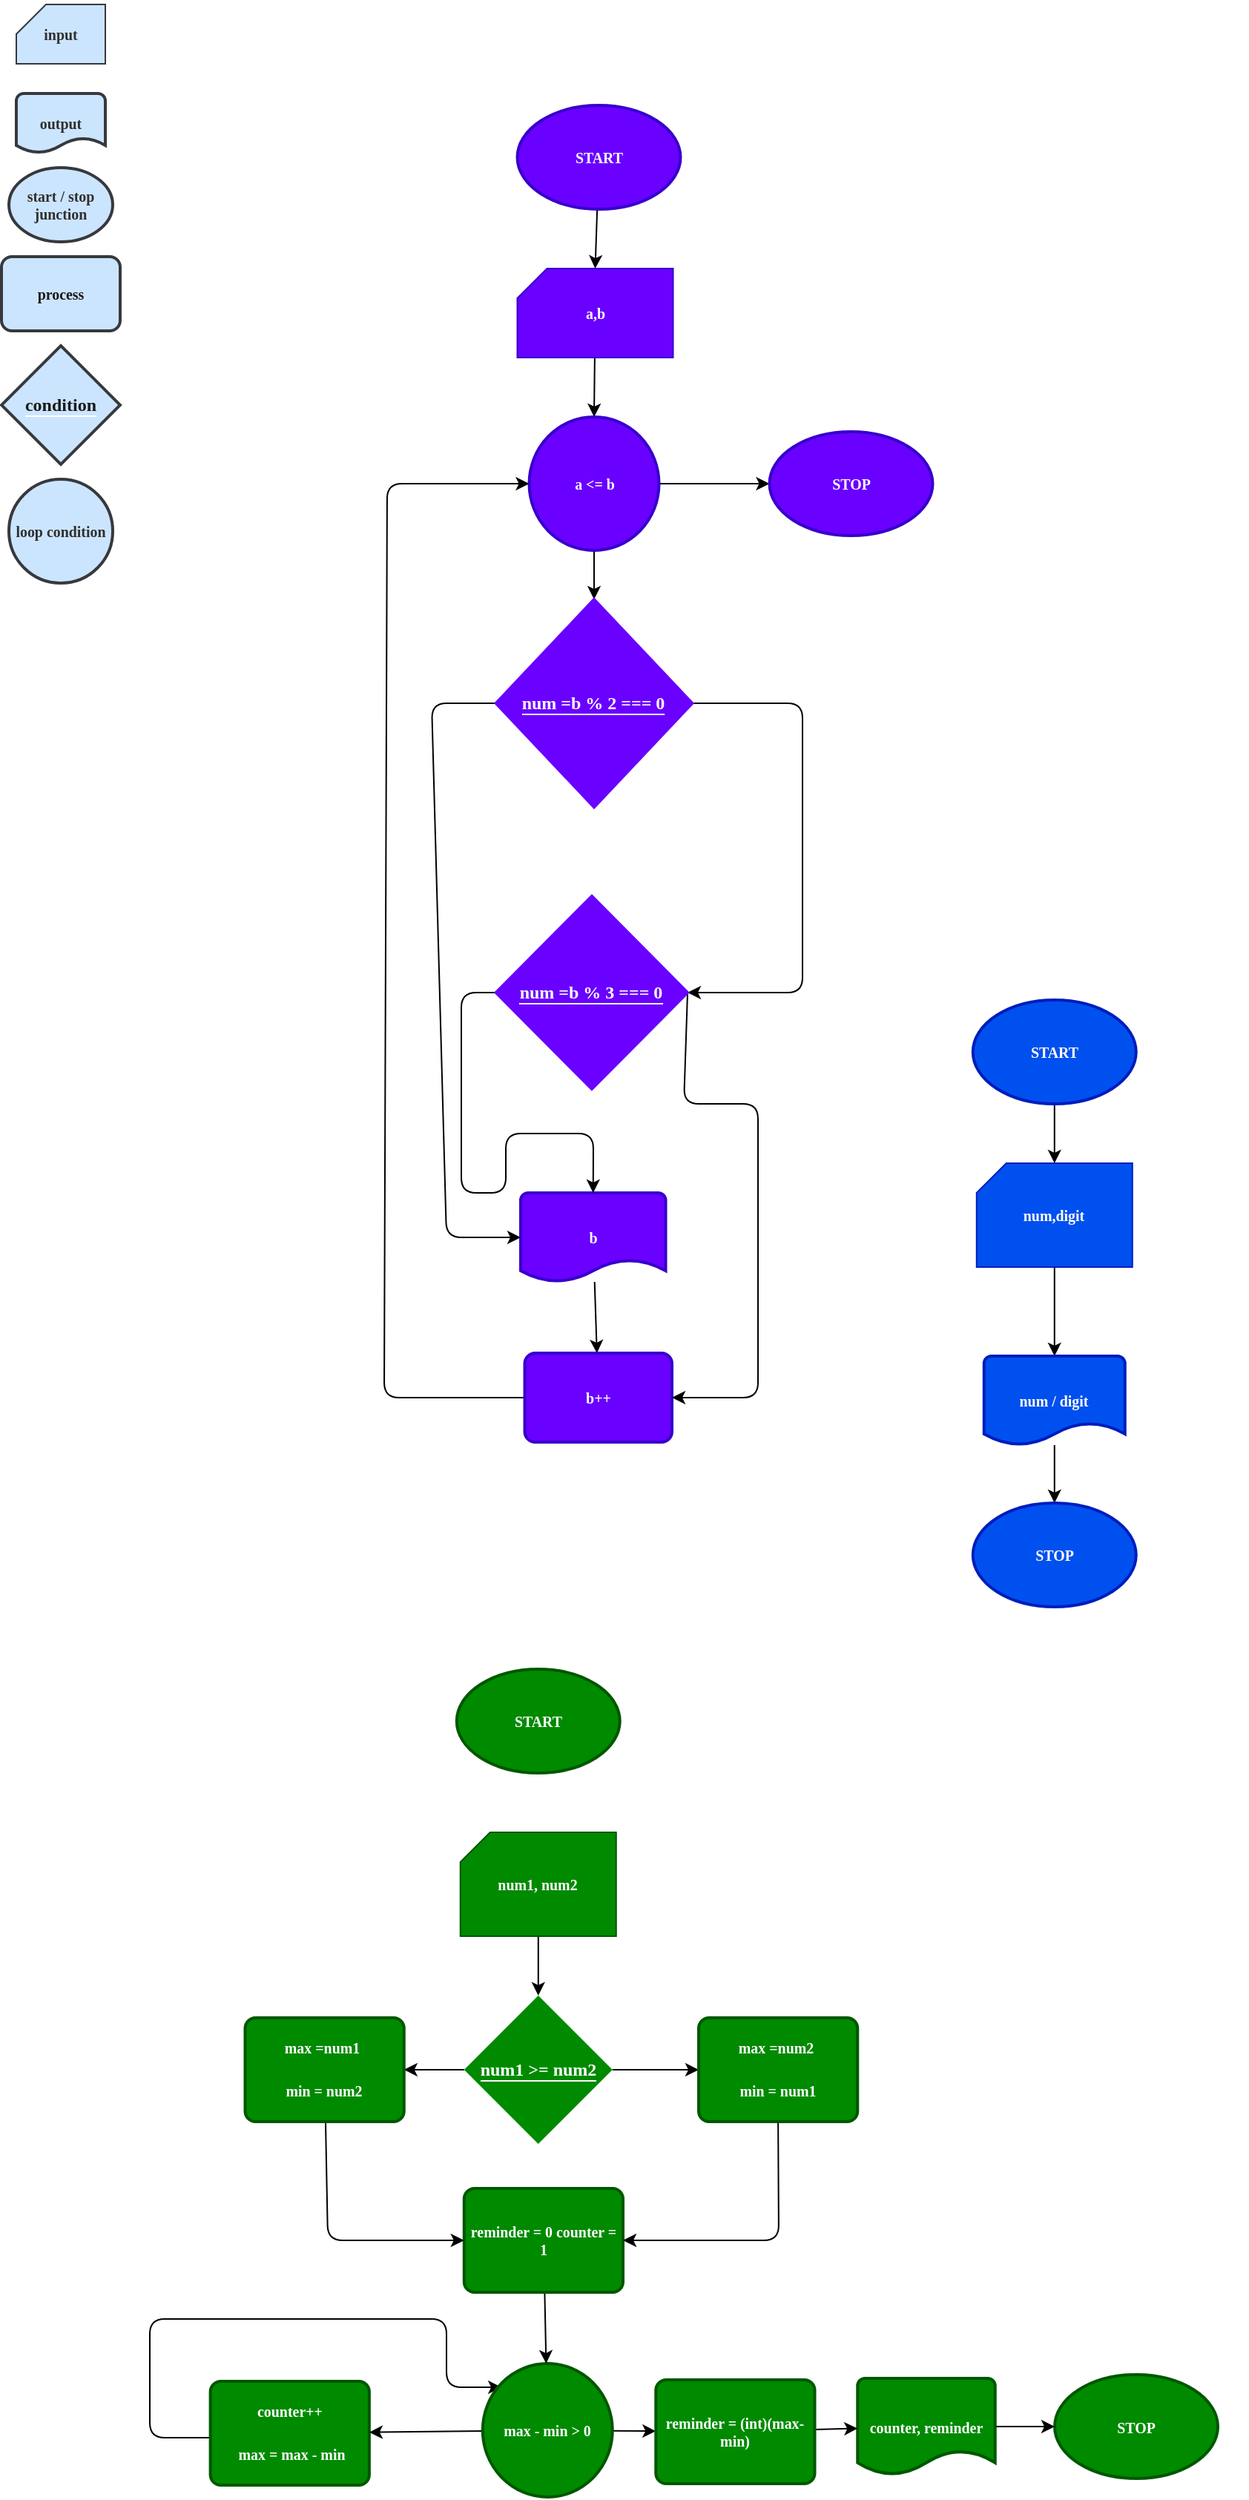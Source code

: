 <mxfile>
    <diagram id="6lL7B8XVimhlBR5p4PDD" name="Page-1">
        <mxGraphModel dx="1197" dy="1520" grid="1" gridSize="10" guides="1" tooltips="1" connect="1" arrows="1" fold="1" page="1" pageScale="1" pageWidth="850" pageHeight="1100" math="0" shadow="0">
            <root>
                <mxCell id="0"/>
                <mxCell id="1" parent="0"/>
                <mxCell id="2" value="&lt;h5&gt;input&lt;/h5&gt;" style="verticalLabelPosition=middle;verticalAlign=middle;html=1;shape=card;whiteSpace=wrap;size=20;arcSize=12;labelBackgroundColor=none;fontFamily=Tahoma;fillColor=#cce5ff;labelPosition=center;align=center;strokeColor=#36393d;fontColor=#312f2f;" vertex="1" parent="1">
                    <mxGeometry x="20" y="10" width="60" height="40" as="geometry"/>
                </mxCell>
                <mxCell id="3" value="&lt;h5&gt;output&lt;/h5&gt;" style="strokeWidth=2;html=1;shape=mxgraph.flowchart.document2;whiteSpace=wrap;size=0.25;labelBackgroundColor=none;fontFamily=Tahoma;fillColor=#cce5ff;strokeColor=#36393d;fontColor=#312f2f;" vertex="1" parent="1">
                    <mxGeometry x="20" y="70" width="60" height="40" as="geometry"/>
                </mxCell>
                <mxCell id="4" value="&lt;h5&gt;start / stop junction&lt;/h5&gt;" style="strokeWidth=2;html=1;shape=mxgraph.flowchart.start_1;whiteSpace=wrap;labelBackgroundColor=none;fontFamily=Tahoma;fillColor=#cce5ff;strokeColor=#36393d;fontColor=#312f2f;" vertex="1" parent="1">
                    <mxGeometry x="15" y="120" width="70" height="50" as="geometry"/>
                </mxCell>
                <mxCell id="5" value="&lt;h5&gt;&lt;font color=&quot;#1a1a1a&quot;&gt;process&lt;/font&gt;&lt;/h5&gt;" style="rounded=1;whiteSpace=wrap;html=1;absoluteArcSize=1;arcSize=14;strokeWidth=2;labelBackgroundColor=none;fontFamily=Tahoma;fillColor=#cce5ff;strokeColor=#36393d;" vertex="1" parent="1">
                    <mxGeometry x="10" y="180" width="80" height="50" as="geometry"/>
                </mxCell>
                <mxCell id="6" value="&lt;font color=&quot;#1a1a1a&quot; style=&quot;background-color: rgb(204, 229, 255);&quot;&gt;&lt;b&gt;condition&lt;/b&gt;&lt;/font&gt;" style="strokeWidth=2;html=1;shape=mxgraph.flowchart.decision;whiteSpace=wrap;labelBackgroundColor=#FFFFFF;fontFamily=Tahoma;fillColor=#CCE5FF;strokeColor=#36393d;" vertex="1" parent="1">
                    <mxGeometry x="10" y="240" width="80" height="80" as="geometry"/>
                </mxCell>
                <mxCell id="7" value="&lt;h5&gt;loop condition&lt;/h5&gt;" style="strokeWidth=2;html=1;shape=mxgraph.flowchart.start_1;whiteSpace=wrap;labelBackgroundColor=none;fontFamily=Tahoma;fillColor=#cce5ff;strokeColor=#36393d;fontColor=#312f2f;" vertex="1" parent="1">
                    <mxGeometry x="15" y="330" width="70" height="70" as="geometry"/>
                </mxCell>
                <mxCell id="8" style="edgeStyle=none;html=1;entryX=0.5;entryY=0;entryDx=0;entryDy=0;entryPerimeter=0;" edge="1" parent="1" source="9" target="11">
                    <mxGeometry relative="1" as="geometry"/>
                </mxCell>
                <mxCell id="9" value="&lt;h5&gt;START&lt;/h5&gt;" style="strokeWidth=2;html=1;shape=mxgraph.flowchart.start_1;whiteSpace=wrap;labelBackgroundColor=none;fontFamily=Tahoma;fillColor=#6a00ff;strokeColor=#3700CC;fontColor=#ffffff;" vertex="1" parent="1">
                    <mxGeometry x="357.75" y="78" width="110" height="70" as="geometry"/>
                </mxCell>
                <mxCell id="10" style="edgeStyle=none;html=1;entryX=0.5;entryY=0;entryDx=0;entryDy=0;entryPerimeter=0;" edge="1" parent="1" source="11" target="14">
                    <mxGeometry relative="1" as="geometry"/>
                </mxCell>
                <mxCell id="11" value="&lt;h5&gt;a,b&lt;/h5&gt;" style="verticalLabelPosition=middle;verticalAlign=middle;html=1;shape=card;whiteSpace=wrap;size=20;arcSize=12;labelBackgroundColor=none;fontFamily=Tahoma;fillColor=#6a00ff;labelPosition=center;align=center;strokeColor=#3700CC;fontColor=#ffffff;" vertex="1" parent="1">
                    <mxGeometry x="357.75" y="188" width="105" height="60" as="geometry"/>
                </mxCell>
                <mxCell id="13" style="edgeStyle=none;html=1;entryX=0;entryY=0.5;entryDx=0;entryDy=0;entryPerimeter=0;fontColor=#FFFFFF;" edge="1" parent="1" source="14" target="19">
                    <mxGeometry relative="1" as="geometry"/>
                </mxCell>
                <mxCell id="88" style="edgeStyle=none;html=1;" edge="1" parent="1" source="14" target="87">
                    <mxGeometry relative="1" as="geometry"/>
                </mxCell>
                <mxCell id="14" value="&lt;h5&gt;a &amp;lt;= b&lt;/h5&gt;" style="strokeWidth=2;html=1;shape=mxgraph.flowchart.start_1;whiteSpace=wrap;labelBackgroundColor=none;fontFamily=Tahoma;fillColor=#6a00ff;strokeColor=#3700CC;fontColor=#ffffff;" vertex="1" parent="1">
                    <mxGeometry x="365.75" y="288" width="87.5" height="90" as="geometry"/>
                </mxCell>
                <mxCell id="15" style="edgeStyle=none;html=1;" edge="1" parent="1" source="16" target="18">
                    <mxGeometry relative="1" as="geometry"/>
                </mxCell>
                <mxCell id="16" value="&lt;h5&gt;b&lt;/h5&gt;" style="strokeWidth=2;html=1;shape=mxgraph.flowchart.document2;whiteSpace=wrap;size=0.25;labelBackgroundColor=none;fontFamily=Tahoma;fillColor=#6a00ff;strokeColor=#3700CC;fontColor=#ffffff;" vertex="1" parent="1">
                    <mxGeometry x="360" y="811" width="97.75" height="60" as="geometry"/>
                </mxCell>
                <mxCell id="17" style="edgeStyle=none;html=1;entryX=0;entryY=0.5;entryDx=0;entryDy=0;entryPerimeter=0;fontColor=#FFFFFF;" edge="1" parent="1" source="18" target="14">
                    <mxGeometry relative="1" as="geometry">
                        <Array as="points">
                            <mxPoint x="268" y="949"/>
                            <mxPoint x="270" y="333"/>
                        </Array>
                    </mxGeometry>
                </mxCell>
                <mxCell id="18" value="&lt;h5&gt;b++&lt;/h5&gt;" style="rounded=1;whiteSpace=wrap;html=1;absoluteArcSize=1;arcSize=14;strokeWidth=2;labelBackgroundColor=none;fontFamily=Tahoma;fillColor=#6a00ff;strokeColor=#3700CC;fontColor=#ffffff;" vertex="1" parent="1">
                    <mxGeometry x="362.75" y="919" width="99.25" height="60" as="geometry"/>
                </mxCell>
                <mxCell id="19" value="&lt;h5&gt;STOP&lt;/h5&gt;" style="strokeWidth=2;html=1;shape=mxgraph.flowchart.start_1;whiteSpace=wrap;labelBackgroundColor=none;fontFamily=Tahoma;fillColor=#6a00ff;strokeColor=#3700CC;fontColor=#ffffff;" vertex="1" parent="1">
                    <mxGeometry x="527.75" y="298" width="110" height="70" as="geometry"/>
                </mxCell>
                <mxCell id="20" value="Print all of the numbers &lt;br&gt;between a to b included &lt;br&gt;that can be devided to 2 or 3" style="text;html=1;align=center;verticalAlign=middle;resizable=0;points=[];autosize=1;strokeColor=none;fillColor=none;fontColor=#FFFFFF;" vertex="1" parent="1">
                    <mxGeometry x="166.88" y="141" width="180" height="60" as="geometry"/>
                </mxCell>
                <mxCell id="21" value="get 1 number and 1 digit and print how many times&amp;nbsp;&lt;br&gt;the digit can fit into the number" style="text;html=1;align=center;verticalAlign=middle;resizable=0;points=[];autosize=1;strokeColor=none;fillColor=none;fontColor=#FFFFFF;" vertex="1" parent="1">
                    <mxGeometry x="550" y="630" width="300" height="40" as="geometry"/>
                </mxCell>
                <mxCell id="22" style="edgeStyle=none;html=1;entryX=0.5;entryY=0;entryDx=0;entryDy=0;entryPerimeter=0;fontColor=#FFFFFF;" edge="1" parent="1" source="23" target="25">
                    <mxGeometry relative="1" as="geometry"/>
                </mxCell>
                <mxCell id="23" value="&lt;h5&gt;START&lt;/h5&gt;" style="strokeWidth=2;html=1;shape=mxgraph.flowchart.start_1;whiteSpace=wrap;labelBackgroundColor=none;fontFamily=Tahoma;fillColor=#0050ef;strokeColor=#001DBC;fontColor=#ffffff;" vertex="1" parent="1">
                    <mxGeometry x="664.88" y="681" width="110" height="70" as="geometry"/>
                </mxCell>
                <mxCell id="101" style="edgeStyle=none;html=1;" edge="1" parent="1" source="25" target="98">
                    <mxGeometry relative="1" as="geometry"/>
                </mxCell>
                <mxCell id="25" value="&lt;h5&gt;num,digit&lt;/h5&gt;" style="verticalLabelPosition=middle;verticalAlign=middle;html=1;shape=card;whiteSpace=wrap;size=20;arcSize=12;labelBackgroundColor=none;fontFamily=Tahoma;fillColor=#0050ef;labelPosition=center;align=center;strokeColor=#001DBC;fontColor=#ffffff;" vertex="1" parent="1">
                    <mxGeometry x="667.38" y="791" width="105" height="70" as="geometry"/>
                </mxCell>
                <mxCell id="42" value="get to inegers and print how many times&lt;br&gt;&amp;nbsp;one of them can fit in the other plus the&lt;br&gt;&amp;nbsp;remainder (without using / or %)" style="text;html=1;align=center;verticalAlign=middle;resizable=0;points=[];autosize=1;strokeColor=none;fillColor=none;fontColor=#FFFFFF;" vertex="1" parent="1">
                    <mxGeometry x="84.38" y="1200" width="240" height="60" as="geometry"/>
                </mxCell>
                <mxCell id="43" style="edgeStyle=none;html=1;entryX=0.5;entryY=0;entryDx=0;entryDy=0;entryPerimeter=0;fontColor=#FFFFFF;fillColor=#008a00;strokeColor=#FFFFFF;" edge="1" parent="1" source="44" target="46">
                    <mxGeometry relative="1" as="geometry"/>
                </mxCell>
                <mxCell id="44" value="&lt;h5&gt;START&lt;/h5&gt;" style="strokeWidth=2;html=1;shape=mxgraph.flowchart.start_1;whiteSpace=wrap;labelBackgroundColor=none;fontFamily=Tahoma;fillColor=#008a00;strokeColor=#005700;fontColor=#ffffff;" vertex="1" parent="1">
                    <mxGeometry x="316.88" y="1132" width="110" height="70" as="geometry"/>
                </mxCell>
                <mxCell id="103" style="edgeStyle=none;html=1;" edge="1" parent="1" source="46" target="102">
                    <mxGeometry relative="1" as="geometry"/>
                </mxCell>
                <mxCell id="46" value="&lt;h5&gt;num1, num2&lt;/h5&gt;" style="verticalLabelPosition=middle;verticalAlign=middle;html=1;shape=card;whiteSpace=wrap;size=20;arcSize=12;labelBackgroundColor=none;fontFamily=Tahoma;fillColor=#008a00;labelPosition=center;align=center;strokeColor=#005700;fontColor=#ffffff;" vertex="1" parent="1">
                    <mxGeometry x="319.38" y="1242" width="105" height="70" as="geometry"/>
                </mxCell>
                <mxCell id="121" style="edgeStyle=none;html=1;entryX=0.145;entryY=0.145;entryDx=0;entryDy=0;entryPerimeter=0;exitX=0;exitY=0.5;exitDx=0;exitDy=0;" edge="1" parent="1">
                    <mxGeometry relative="1" as="geometry">
                        <mxPoint x="150.82" y="1650" as="sourcePoint"/>
                        <mxPoint x="347.067" y="1616.05" as="targetPoint"/>
                        <Array as="points">
                            <mxPoint x="110" y="1650"/>
                            <mxPoint x="110" y="1570"/>
                            <mxPoint x="310" y="1570"/>
                            <mxPoint x="310" y="1616"/>
                        </Array>
                    </mxGeometry>
                </mxCell>
                <mxCell id="48" value="&lt;h5&gt;counter++&lt;/h5&gt;&lt;h5&gt;&amp;nbsp;max = max - min&lt;/h5&gt;" style="rounded=1;whiteSpace=wrap;html=1;absoluteArcSize=1;arcSize=14;strokeWidth=2;labelBackgroundColor=none;fontFamily=Tahoma;fillColor=#008a00;strokeColor=#005700;fontColor=#ffffff;" vertex="1" parent="1">
                    <mxGeometry x="150.82" y="1612" width="107.12" height="70" as="geometry"/>
                </mxCell>
                <mxCell id="117" style="edgeStyle=none;html=1;" edge="1" parent="1" source="51" target="48">
                    <mxGeometry relative="1" as="geometry"/>
                </mxCell>
                <mxCell id="118" style="edgeStyle=none;html=1;" edge="1" parent="1" source="51" target="67">
                    <mxGeometry relative="1" as="geometry"/>
                </mxCell>
                <mxCell id="51" value="&lt;h5&gt;max - min &amp;gt; 0&lt;/h5&gt;" style="strokeWidth=2;html=1;shape=mxgraph.flowchart.start_1;whiteSpace=wrap;labelBackgroundColor=none;fontFamily=Tahoma;fillColor=#008a00;strokeColor=#005700;fontColor=#ffffff;" vertex="1" parent="1">
                    <mxGeometry x="334.38" y="1600" width="87.5" height="90" as="geometry"/>
                </mxCell>
                <mxCell id="52" value="&lt;h5&gt;STOP&lt;/h5&gt;" style="strokeWidth=2;html=1;shape=mxgraph.flowchart.start_1;whiteSpace=wrap;labelBackgroundColor=none;fontFamily=Tahoma;fillColor=#008a00;strokeColor=#005700;fontColor=#ffffff;" vertex="1" parent="1">
                    <mxGeometry x="720" y="1607.5" width="110" height="70" as="geometry"/>
                </mxCell>
                <mxCell id="114" style="edgeStyle=none;html=1;" edge="1" parent="1" source="57" target="51">
                    <mxGeometry relative="1" as="geometry"/>
                </mxCell>
                <mxCell id="57" value="&lt;h5&gt;reminder = 0 counter = 1&lt;/h5&gt;" style="rounded=1;whiteSpace=wrap;html=1;absoluteArcSize=1;arcSize=14;strokeWidth=2;labelBackgroundColor=none;fontFamily=Tahoma;fillColor=#008a00;strokeColor=#005700;fontColor=#ffffff;" vertex="1" parent="1">
                    <mxGeometry x="321.88" y="1482" width="107.12" height="70" as="geometry"/>
                </mxCell>
                <mxCell id="116" style="edgeStyle=none;html=1;" edge="1" parent="1" source="59" target="52">
                    <mxGeometry relative="1" as="geometry"/>
                </mxCell>
                <mxCell id="59" value="&lt;h5&gt;counter, reminder&lt;/h5&gt;" style="strokeWidth=2;html=1;shape=mxgraph.flowchart.document2;whiteSpace=wrap;size=0.25;labelBackgroundColor=none;fontFamily=Tahoma;fillColor=#008a00;strokeColor=#005700;fontColor=#ffffff;" vertex="1" parent="1">
                    <mxGeometry x="587.12" y="1610" width="92.75" height="65" as="geometry"/>
                </mxCell>
                <mxCell id="119" style="edgeStyle=none;html=1;" edge="1" parent="1">
                    <mxGeometry relative="1" as="geometry">
                        <mxPoint x="558.25" y="1644.545" as="sourcePoint"/>
                        <mxPoint x="587.12" y="1643.76" as="targetPoint"/>
                    </mxGeometry>
                </mxCell>
                <mxCell id="67" value="&lt;h5&gt;reminder = (int)(max-min)&lt;/h5&gt;" style="rounded=1;whiteSpace=wrap;html=1;absoluteArcSize=1;arcSize=14;strokeWidth=2;labelBackgroundColor=none;fontFamily=Tahoma;fillColor=#008a00;strokeColor=#005700;fontColor=#ffffff;" vertex="1" parent="1">
                    <mxGeometry x="451.13" y="1611" width="107.12" height="70" as="geometry"/>
                </mxCell>
                <mxCell id="92" style="edgeStyle=none;html=1;entryX=1;entryY=0.5;entryDx=0;entryDy=0;entryPerimeter=0;exitX=1;exitY=0.5;exitDx=0;exitDy=0;exitPerimeter=0;" edge="1" parent="1" source="87" target="91">
                    <mxGeometry relative="1" as="geometry">
                        <Array as="points">
                            <mxPoint x="550" y="481"/>
                            <mxPoint x="550" y="676"/>
                        </Array>
                    </mxGeometry>
                </mxCell>
                <mxCell id="93" style="edgeStyle=none;html=1;entryX=0;entryY=0.5;entryDx=0;entryDy=0;entryPerimeter=0;exitX=0;exitY=0.5;exitDx=0;exitDy=0;exitPerimeter=0;" edge="1" parent="1" source="87" target="16">
                    <mxGeometry relative="1" as="geometry">
                        <Array as="points">
                            <mxPoint x="300" y="481"/>
                            <mxPoint x="310" y="841"/>
                        </Array>
                    </mxGeometry>
                </mxCell>
                <mxCell id="87" value="&lt;span style=&quot;background-color: rgb(106, 0, 255);&quot;&gt;&lt;b&gt;num =b % 2 === 0&lt;/b&gt;&lt;/span&gt;" style="strokeWidth=2;html=1;shape=mxgraph.flowchart.decision;whiteSpace=wrap;labelBackgroundColor=#FFFFFF;fontFamily=Tahoma;fillColor=#6a00ff;strokeColor=#6A00FF;fontColor=#ffffff;" vertex="1" parent="1">
                    <mxGeometry x="343.38" y="411" width="132.25" height="140" as="geometry"/>
                </mxCell>
                <mxCell id="94" style="edgeStyle=none;html=1;exitX=0;exitY=0.5;exitDx=0;exitDy=0;exitPerimeter=0;entryX=0.5;entryY=0;entryDx=0;entryDy=0;entryPerimeter=0;" edge="1" parent="1" source="91" target="16">
                    <mxGeometry relative="1" as="geometry">
                        <Array as="points">
                            <mxPoint x="320" y="676"/>
                            <mxPoint x="320" y="811"/>
                            <mxPoint x="350" y="811"/>
                            <mxPoint x="350" y="771"/>
                            <mxPoint x="409" y="771"/>
                        </Array>
                    </mxGeometry>
                </mxCell>
                <mxCell id="95" style="edgeStyle=none;html=1;entryX=1;entryY=0.5;entryDx=0;entryDy=0;exitX=1;exitY=0.5;exitDx=0;exitDy=0;exitPerimeter=0;" edge="1" parent="1" source="91" target="18">
                    <mxGeometry relative="1" as="geometry">
                        <Array as="points">
                            <mxPoint x="470" y="751"/>
                            <mxPoint x="520" y="751"/>
                            <mxPoint x="520" y="949"/>
                        </Array>
                    </mxGeometry>
                </mxCell>
                <mxCell id="91" value="&lt;span style=&quot;background-color: rgb(106, 0, 255);&quot;&gt;&lt;b&gt;num =b % 3 === 0&lt;/b&gt;&lt;/span&gt;" style="strokeWidth=2;html=1;shape=mxgraph.flowchart.decision;whiteSpace=wrap;labelBackgroundColor=#FFFFFF;fontFamily=Tahoma;fillColor=#6a00ff;strokeColor=#6A00FF;fontColor=#ffffff;" vertex="1" parent="1">
                    <mxGeometry x="343.38" y="611" width="129.13" height="130" as="geometry"/>
                </mxCell>
                <mxCell id="109" style="edgeStyle=none;html=1;" edge="1" parent="1" source="98" target="108">
                    <mxGeometry relative="1" as="geometry"/>
                </mxCell>
                <mxCell id="98" value="&lt;h5&gt;num / digit&lt;/h5&gt;" style="strokeWidth=2;html=1;shape=mxgraph.flowchart.document2;whiteSpace=wrap;size=0.25;labelBackgroundColor=none;fontFamily=Tahoma;fillColor=#0050ef;strokeColor=#001DBC;fontColor=#ffffff;" vertex="1" parent="1">
                    <mxGeometry x="672.38" y="921" width="95" height="60" as="geometry"/>
                </mxCell>
                <mxCell id="105" style="edgeStyle=none;html=1;entryX=1;entryY=0.5;entryDx=0;entryDy=0;" edge="1" parent="1" source="102" target="104">
                    <mxGeometry relative="1" as="geometry"/>
                </mxCell>
                <mxCell id="107" style="edgeStyle=none;html=1;entryX=0;entryY=0.5;entryDx=0;entryDy=0;" edge="1" parent="1" source="102" target="106">
                    <mxGeometry relative="1" as="geometry"/>
                </mxCell>
                <mxCell id="102" value="&lt;span style=&quot;background-color: rgb(0, 138, 0);&quot;&gt;&lt;b&gt;num1 &amp;gt;= num2&lt;/b&gt;&lt;/span&gt;" style="strokeWidth=2;html=1;shape=mxgraph.flowchart.decision;whiteSpace=wrap;labelBackgroundColor=#FFFFFF;fontFamily=Tahoma;fillColor=#008a00;strokeColor=none;fontColor=#ffffff;" vertex="1" parent="1">
                    <mxGeometry x="321.88" y="1352" width="100" height="100" as="geometry"/>
                </mxCell>
                <mxCell id="112" style="edgeStyle=none;html=1;entryX=0;entryY=0.5;entryDx=0;entryDy=0;" edge="1" parent="1" source="104" target="57">
                    <mxGeometry relative="1" as="geometry">
                        <mxPoint x="330" y="1517" as="targetPoint"/>
                        <Array as="points">
                            <mxPoint x="230" y="1517"/>
                        </Array>
                    </mxGeometry>
                </mxCell>
                <mxCell id="104" value="&lt;h5&gt;max =num1&amp;nbsp;&lt;/h5&gt;&lt;h5&gt;min = num2&lt;/h5&gt;" style="rounded=1;whiteSpace=wrap;html=1;absoluteArcSize=1;arcSize=14;strokeWidth=2;labelBackgroundColor=none;fontFamily=Tahoma;fillColor=#008a00;strokeColor=#005700;fontColor=#ffffff;" vertex="1" parent="1">
                    <mxGeometry x="174.26" y="1367" width="107.12" height="70" as="geometry"/>
                </mxCell>
                <mxCell id="113" style="edgeStyle=none;html=1;entryX=1;entryY=0.5;entryDx=0;entryDy=0;exitX=0.5;exitY=1;exitDx=0;exitDy=0;" edge="1" parent="1" source="106" target="57">
                    <mxGeometry relative="1" as="geometry">
                        <mxPoint x="429.0" y="1517" as="targetPoint"/>
                        <Array as="points">
                            <mxPoint x="534" y="1517"/>
                        </Array>
                    </mxGeometry>
                </mxCell>
                <mxCell id="106" value="&lt;h5&gt;max =num2&amp;nbsp;&lt;/h5&gt;&lt;h5&gt;min = num1&lt;/h5&gt;" style="rounded=1;whiteSpace=wrap;html=1;absoluteArcSize=1;arcSize=14;strokeWidth=2;labelBackgroundColor=none;fontFamily=Tahoma;fillColor=#008a00;strokeColor=#005700;fontColor=#ffffff;" vertex="1" parent="1">
                    <mxGeometry x="480.0" y="1367" width="107.12" height="70" as="geometry"/>
                </mxCell>
                <mxCell id="108" value="&lt;h5&gt;STOP&lt;/h5&gt;" style="strokeWidth=2;html=1;shape=mxgraph.flowchart.start_1;whiteSpace=wrap;labelBackgroundColor=none;fontFamily=Tahoma;fillColor=#0050ef;strokeColor=#001DBC;fontColor=#ffffff;" vertex="1" parent="1">
                    <mxGeometry x="664.88" y="1020" width="110" height="70" as="geometry"/>
                </mxCell>
            </root>
        </mxGraphModel>
    </diagram>
</mxfile>
